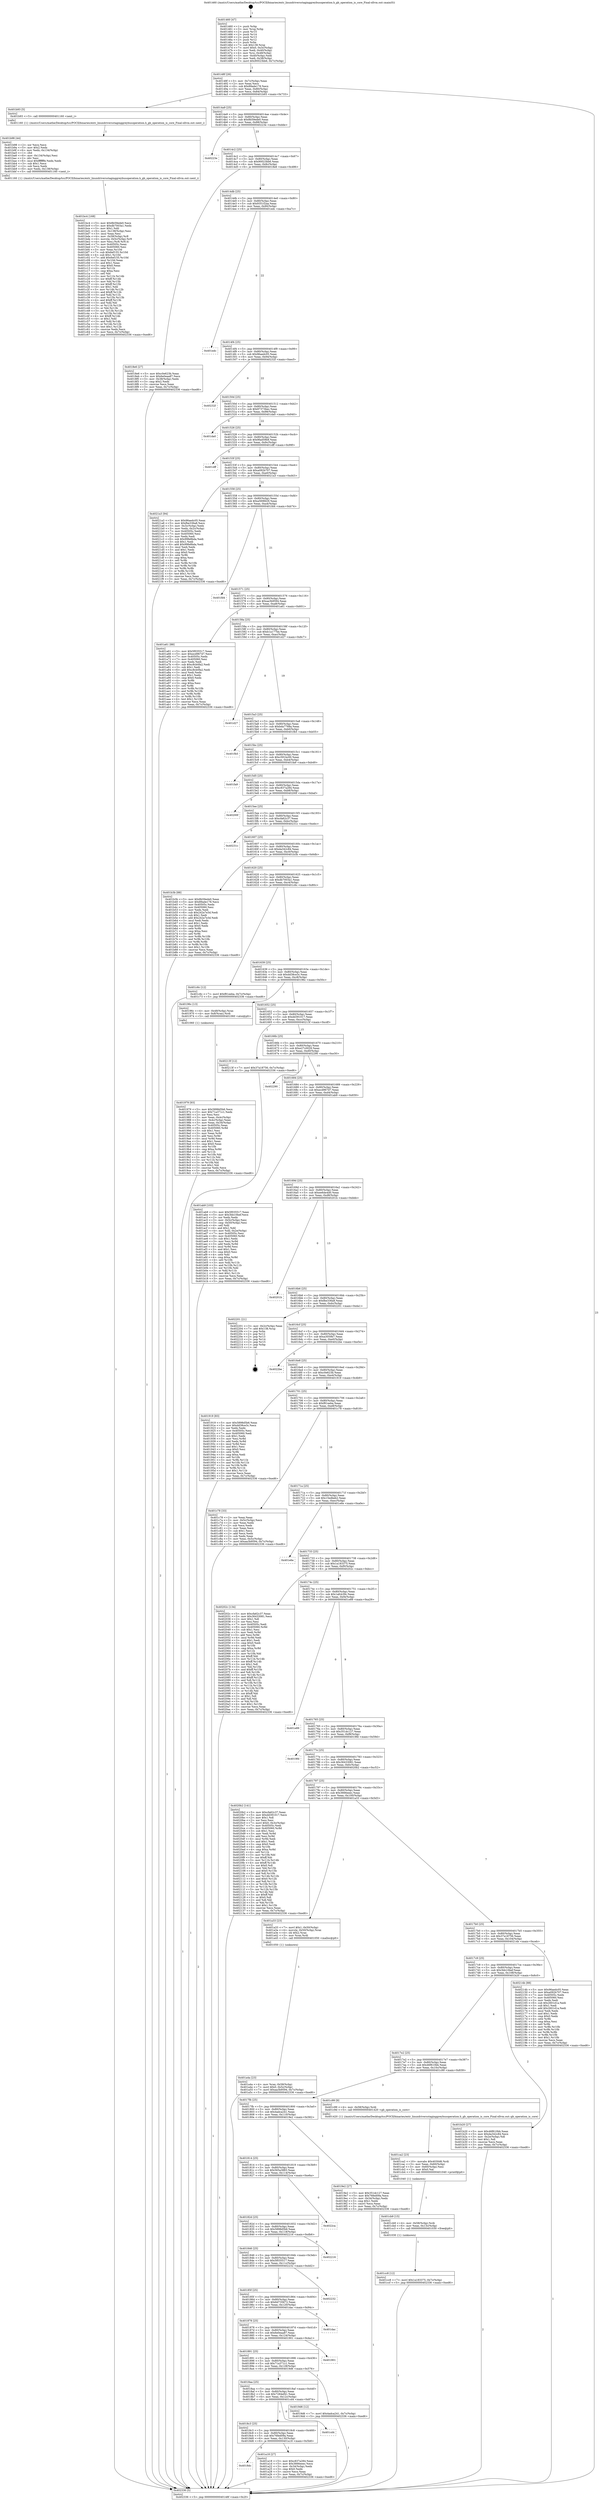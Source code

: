 digraph "0x401460" {
  label = "0x401460 (/mnt/c/Users/mathe/Desktop/tcc/POCII/binaries/extr_linuxdriversstaginggreybusoperation.h_gb_operation_is_core_Final-ollvm.out::main(0))"
  labelloc = "t"
  node[shape=record]

  Entry [label="",width=0.3,height=0.3,shape=circle,fillcolor=black,style=filled]
  "0x40148f" [label="{
     0x40148f [26]\l
     | [instrs]\l
     &nbsp;&nbsp;0x40148f \<+3\>: mov -0x7c(%rbp),%eax\l
     &nbsp;&nbsp;0x401492 \<+2\>: mov %eax,%ecx\l
     &nbsp;&nbsp;0x401494 \<+6\>: sub $0x89ade178,%ecx\l
     &nbsp;&nbsp;0x40149a \<+3\>: mov %eax,-0x80(%rbp)\l
     &nbsp;&nbsp;0x40149d \<+6\>: mov %ecx,-0x84(%rbp)\l
     &nbsp;&nbsp;0x4014a3 \<+6\>: je 0000000000401b93 \<main+0x733\>\l
  }"]
  "0x401b93" [label="{
     0x401b93 [5]\l
     | [instrs]\l
     &nbsp;&nbsp;0x401b93 \<+5\>: call 0000000000401160 \<next_i\>\l
     | [calls]\l
     &nbsp;&nbsp;0x401160 \{1\} (/mnt/c/Users/mathe/Desktop/tcc/POCII/binaries/extr_linuxdriversstaginggreybusoperation.h_gb_operation_is_core_Final-ollvm.out::next_i)\l
  }"]
  "0x4014a9" [label="{
     0x4014a9 [25]\l
     | [instrs]\l
     &nbsp;&nbsp;0x4014a9 \<+5\>: jmp 00000000004014ae \<main+0x4e\>\l
     &nbsp;&nbsp;0x4014ae \<+3\>: mov -0x80(%rbp),%eax\l
     &nbsp;&nbsp;0x4014b1 \<+5\>: sub $0x8b59ede0,%eax\l
     &nbsp;&nbsp;0x4014b6 \<+6\>: mov %eax,-0x88(%rbp)\l
     &nbsp;&nbsp;0x4014bc \<+6\>: je 000000000040223e \<main+0xdde\>\l
  }"]
  Exit [label="",width=0.3,height=0.3,shape=circle,fillcolor=black,style=filled,peripheries=2]
  "0x40223e" [label="{
     0x40223e\l
  }", style=dashed]
  "0x4014c2" [label="{
     0x4014c2 [25]\l
     | [instrs]\l
     &nbsp;&nbsp;0x4014c2 \<+5\>: jmp 00000000004014c7 \<main+0x67\>\l
     &nbsp;&nbsp;0x4014c7 \<+3\>: mov -0x80(%rbp),%eax\l
     &nbsp;&nbsp;0x4014ca \<+5\>: sub $0x90023bb6,%eax\l
     &nbsp;&nbsp;0x4014cf \<+6\>: mov %eax,-0x8c(%rbp)\l
     &nbsp;&nbsp;0x4014d5 \<+6\>: je 00000000004018e6 \<main+0x486\>\l
  }"]
  "0x401cc8" [label="{
     0x401cc8 [12]\l
     | [instrs]\l
     &nbsp;&nbsp;0x401cc8 \<+7\>: movl $0x1a183375,-0x7c(%rbp)\l
     &nbsp;&nbsp;0x401ccf \<+5\>: jmp 0000000000402336 \<main+0xed6\>\l
  }"]
  "0x4018e6" [label="{
     0x4018e6 [27]\l
     | [instrs]\l
     &nbsp;&nbsp;0x4018e6 \<+5\>: mov $0xc0e623b,%eax\l
     &nbsp;&nbsp;0x4018eb \<+5\>: mov $0x6e0eaa87,%ecx\l
     &nbsp;&nbsp;0x4018f0 \<+3\>: mov -0x38(%rbp),%edx\l
     &nbsp;&nbsp;0x4018f3 \<+3\>: cmp $0x2,%edx\l
     &nbsp;&nbsp;0x4018f6 \<+3\>: cmovne %ecx,%eax\l
     &nbsp;&nbsp;0x4018f9 \<+3\>: mov %eax,-0x7c(%rbp)\l
     &nbsp;&nbsp;0x4018fc \<+5\>: jmp 0000000000402336 \<main+0xed6\>\l
  }"]
  "0x4014db" [label="{
     0x4014db [25]\l
     | [instrs]\l
     &nbsp;&nbsp;0x4014db \<+5\>: jmp 00000000004014e0 \<main+0x80\>\l
     &nbsp;&nbsp;0x4014e0 \<+3\>: mov -0x80(%rbp),%eax\l
     &nbsp;&nbsp;0x4014e3 \<+5\>: sub $0x9351f2aa,%eax\l
     &nbsp;&nbsp;0x4014e8 \<+6\>: mov %eax,-0x90(%rbp)\l
     &nbsp;&nbsp;0x4014ee \<+6\>: je 0000000000401edc \<main+0xa7c\>\l
  }"]
  "0x402336" [label="{
     0x402336 [5]\l
     | [instrs]\l
     &nbsp;&nbsp;0x402336 \<+5\>: jmp 000000000040148f \<main+0x2f\>\l
  }"]
  "0x401460" [label="{
     0x401460 [47]\l
     | [instrs]\l
     &nbsp;&nbsp;0x401460 \<+1\>: push %rbp\l
     &nbsp;&nbsp;0x401461 \<+3\>: mov %rsp,%rbp\l
     &nbsp;&nbsp;0x401464 \<+2\>: push %r15\l
     &nbsp;&nbsp;0x401466 \<+2\>: push %r14\l
     &nbsp;&nbsp;0x401468 \<+2\>: push %r13\l
     &nbsp;&nbsp;0x40146a \<+2\>: push %r12\l
     &nbsp;&nbsp;0x40146c \<+1\>: push %rbx\l
     &nbsp;&nbsp;0x40146d \<+7\>: sub $0x138,%rsp\l
     &nbsp;&nbsp;0x401474 \<+7\>: movl $0x0,-0x3c(%rbp)\l
     &nbsp;&nbsp;0x40147b \<+3\>: mov %edi,-0x40(%rbp)\l
     &nbsp;&nbsp;0x40147e \<+4\>: mov %rsi,-0x48(%rbp)\l
     &nbsp;&nbsp;0x401482 \<+3\>: mov -0x40(%rbp),%edi\l
     &nbsp;&nbsp;0x401485 \<+3\>: mov %edi,-0x38(%rbp)\l
     &nbsp;&nbsp;0x401488 \<+7\>: movl $0x90023bb6,-0x7c(%rbp)\l
  }"]
  "0x401cb9" [label="{
     0x401cb9 [15]\l
     | [instrs]\l
     &nbsp;&nbsp;0x401cb9 \<+4\>: mov -0x58(%rbp),%rdi\l
     &nbsp;&nbsp;0x401cbd \<+6\>: mov %eax,-0x13c(%rbp)\l
     &nbsp;&nbsp;0x401cc3 \<+5\>: call 0000000000401030 \<free@plt\>\l
     | [calls]\l
     &nbsp;&nbsp;0x401030 \{1\} (unknown)\l
  }"]
  "0x401edc" [label="{
     0x401edc\l
  }", style=dashed]
  "0x4014f4" [label="{
     0x4014f4 [25]\l
     | [instrs]\l
     &nbsp;&nbsp;0x4014f4 \<+5\>: jmp 00000000004014f9 \<main+0x99\>\l
     &nbsp;&nbsp;0x4014f9 \<+3\>: mov -0x80(%rbp),%eax\l
     &nbsp;&nbsp;0x4014fc \<+5\>: sub $0x96aedc05,%eax\l
     &nbsp;&nbsp;0x401501 \<+6\>: mov %eax,-0x94(%rbp)\l
     &nbsp;&nbsp;0x401507 \<+6\>: je 000000000040232f \<main+0xecf\>\l
  }"]
  "0x401ca2" [label="{
     0x401ca2 [23]\l
     | [instrs]\l
     &nbsp;&nbsp;0x401ca2 \<+10\>: movabs $0x4030d6,%rdi\l
     &nbsp;&nbsp;0x401cac \<+3\>: mov %eax,-0x60(%rbp)\l
     &nbsp;&nbsp;0x401caf \<+3\>: mov -0x60(%rbp),%esi\l
     &nbsp;&nbsp;0x401cb2 \<+2\>: mov $0x0,%al\l
     &nbsp;&nbsp;0x401cb4 \<+5\>: call 0000000000401040 \<printf@plt\>\l
     | [calls]\l
     &nbsp;&nbsp;0x401040 \{1\} (unknown)\l
  }"]
  "0x40232f" [label="{
     0x40232f\l
  }", style=dashed]
  "0x40150d" [label="{
     0x40150d [25]\l
     | [instrs]\l
     &nbsp;&nbsp;0x40150d \<+5\>: jmp 0000000000401512 \<main+0xb2\>\l
     &nbsp;&nbsp;0x401512 \<+3\>: mov -0x80(%rbp),%eax\l
     &nbsp;&nbsp;0x401515 \<+5\>: sub $0x97373bec,%eax\l
     &nbsp;&nbsp;0x40151a \<+6\>: mov %eax,-0x98(%rbp)\l
     &nbsp;&nbsp;0x401520 \<+6\>: je 0000000000401da0 \<main+0x940\>\l
  }"]
  "0x401bc4" [label="{
     0x401bc4 [168]\l
     | [instrs]\l
     &nbsp;&nbsp;0x401bc4 \<+5\>: mov $0x8b59ede0,%ecx\l
     &nbsp;&nbsp;0x401bc9 \<+5\>: mov $0xdb7003a1,%edx\l
     &nbsp;&nbsp;0x401bce \<+3\>: mov $0x1,%dil\l
     &nbsp;&nbsp;0x401bd1 \<+6\>: mov -0x138(%rbp),%esi\l
     &nbsp;&nbsp;0x401bd7 \<+3\>: imul %eax,%esi\l
     &nbsp;&nbsp;0x401bda \<+4\>: mov -0x58(%rbp),%r8\l
     &nbsp;&nbsp;0x401bde \<+4\>: movslq -0x5c(%rbp),%r9\l
     &nbsp;&nbsp;0x401be2 \<+4\>: mov %esi,(%r8,%r9,4)\l
     &nbsp;&nbsp;0x401be6 \<+7\>: mov 0x40505c,%eax\l
     &nbsp;&nbsp;0x401bed \<+7\>: mov 0x405060,%esi\l
     &nbsp;&nbsp;0x401bf4 \<+3\>: mov %eax,%r10d\l
     &nbsp;&nbsp;0x401bf7 \<+7\>: sub $0x6ef155,%r10d\l
     &nbsp;&nbsp;0x401bfe \<+4\>: sub $0x1,%r10d\l
     &nbsp;&nbsp;0x401c02 \<+7\>: add $0x6ef155,%r10d\l
     &nbsp;&nbsp;0x401c09 \<+4\>: imul %r10d,%eax\l
     &nbsp;&nbsp;0x401c0d \<+3\>: and $0x1,%eax\l
     &nbsp;&nbsp;0x401c10 \<+3\>: cmp $0x0,%eax\l
     &nbsp;&nbsp;0x401c13 \<+4\>: sete %r11b\l
     &nbsp;&nbsp;0x401c17 \<+3\>: cmp $0xa,%esi\l
     &nbsp;&nbsp;0x401c1a \<+3\>: setl %bl\l
     &nbsp;&nbsp;0x401c1d \<+3\>: mov %r11b,%r14b\l
     &nbsp;&nbsp;0x401c20 \<+4\>: xor $0xff,%r14b\l
     &nbsp;&nbsp;0x401c24 \<+3\>: mov %bl,%r15b\l
     &nbsp;&nbsp;0x401c27 \<+4\>: xor $0xff,%r15b\l
     &nbsp;&nbsp;0x401c2b \<+4\>: xor $0x1,%dil\l
     &nbsp;&nbsp;0x401c2f \<+3\>: mov %r14b,%r12b\l
     &nbsp;&nbsp;0x401c32 \<+4\>: and $0xff,%r12b\l
     &nbsp;&nbsp;0x401c36 \<+3\>: and %dil,%r11b\l
     &nbsp;&nbsp;0x401c39 \<+3\>: mov %r15b,%r13b\l
     &nbsp;&nbsp;0x401c3c \<+4\>: and $0xff,%r13b\l
     &nbsp;&nbsp;0x401c40 \<+3\>: and %dil,%bl\l
     &nbsp;&nbsp;0x401c43 \<+3\>: or %r11b,%r12b\l
     &nbsp;&nbsp;0x401c46 \<+3\>: or %bl,%r13b\l
     &nbsp;&nbsp;0x401c49 \<+3\>: xor %r13b,%r12b\l
     &nbsp;&nbsp;0x401c4c \<+3\>: or %r15b,%r14b\l
     &nbsp;&nbsp;0x401c4f \<+4\>: xor $0xff,%r14b\l
     &nbsp;&nbsp;0x401c53 \<+4\>: or $0x1,%dil\l
     &nbsp;&nbsp;0x401c57 \<+3\>: and %dil,%r14b\l
     &nbsp;&nbsp;0x401c5a \<+3\>: or %r14b,%r12b\l
     &nbsp;&nbsp;0x401c5d \<+4\>: test $0x1,%r12b\l
     &nbsp;&nbsp;0x401c61 \<+3\>: cmovne %edx,%ecx\l
     &nbsp;&nbsp;0x401c64 \<+3\>: mov %ecx,-0x7c(%rbp)\l
     &nbsp;&nbsp;0x401c67 \<+5\>: jmp 0000000000402336 \<main+0xed6\>\l
  }"]
  "0x401da0" [label="{
     0x401da0\l
  }", style=dashed]
  "0x401526" [label="{
     0x401526 [25]\l
     | [instrs]\l
     &nbsp;&nbsp;0x401526 \<+5\>: jmp 000000000040152b \<main+0xcb\>\l
     &nbsp;&nbsp;0x40152b \<+3\>: mov -0x80(%rbp),%eax\l
     &nbsp;&nbsp;0x40152e \<+5\>: sub $0x9fad59b8,%eax\l
     &nbsp;&nbsp;0x401533 \<+6\>: mov %eax,-0x9c(%rbp)\l
     &nbsp;&nbsp;0x401539 \<+6\>: je 0000000000401dff \<main+0x99f\>\l
  }"]
  "0x401b98" [label="{
     0x401b98 [44]\l
     | [instrs]\l
     &nbsp;&nbsp;0x401b98 \<+2\>: xor %ecx,%ecx\l
     &nbsp;&nbsp;0x401b9a \<+5\>: mov $0x2,%edx\l
     &nbsp;&nbsp;0x401b9f \<+6\>: mov %edx,-0x134(%rbp)\l
     &nbsp;&nbsp;0x401ba5 \<+1\>: cltd\l
     &nbsp;&nbsp;0x401ba6 \<+6\>: mov -0x134(%rbp),%esi\l
     &nbsp;&nbsp;0x401bac \<+2\>: idiv %esi\l
     &nbsp;&nbsp;0x401bae \<+6\>: imul $0xfffffffe,%edx,%edx\l
     &nbsp;&nbsp;0x401bb4 \<+3\>: sub $0x1,%ecx\l
     &nbsp;&nbsp;0x401bb7 \<+2\>: sub %ecx,%edx\l
     &nbsp;&nbsp;0x401bb9 \<+6\>: mov %edx,-0x138(%rbp)\l
     &nbsp;&nbsp;0x401bbf \<+5\>: call 0000000000401160 \<next_i\>\l
     | [calls]\l
     &nbsp;&nbsp;0x401160 \{1\} (/mnt/c/Users/mathe/Desktop/tcc/POCII/binaries/extr_linuxdriversstaginggreybusoperation.h_gb_operation_is_core_Final-ollvm.out::next_i)\l
  }"]
  "0x401dff" [label="{
     0x401dff\l
  }", style=dashed]
  "0x40153f" [label="{
     0x40153f [25]\l
     | [instrs]\l
     &nbsp;&nbsp;0x40153f \<+5\>: jmp 0000000000401544 \<main+0xe4\>\l
     &nbsp;&nbsp;0x401544 \<+3\>: mov -0x80(%rbp),%eax\l
     &nbsp;&nbsp;0x401547 \<+5\>: sub $0xa092b707,%eax\l
     &nbsp;&nbsp;0x40154c \<+6\>: mov %eax,-0xa0(%rbp)\l
     &nbsp;&nbsp;0x401552 \<+6\>: je 00000000004021a3 \<main+0xd43\>\l
  }"]
  "0x401a4a" [label="{
     0x401a4a [23]\l
     | [instrs]\l
     &nbsp;&nbsp;0x401a4a \<+4\>: mov %rax,-0x58(%rbp)\l
     &nbsp;&nbsp;0x401a4e \<+7\>: movl $0x0,-0x5c(%rbp)\l
     &nbsp;&nbsp;0x401a55 \<+7\>: movl $0xaa3b9594,-0x7c(%rbp)\l
     &nbsp;&nbsp;0x401a5c \<+5\>: jmp 0000000000402336 \<main+0xed6\>\l
  }"]
  "0x4021a3" [label="{
     0x4021a3 [94]\l
     | [instrs]\l
     &nbsp;&nbsp;0x4021a3 \<+5\>: mov $0x96aedc05,%eax\l
     &nbsp;&nbsp;0x4021a8 \<+5\>: mov $0xfbe336a8,%ecx\l
     &nbsp;&nbsp;0x4021ad \<+3\>: mov -0x3c(%rbp),%edx\l
     &nbsp;&nbsp;0x4021b0 \<+3\>: mov %edx,-0x2c(%rbp)\l
     &nbsp;&nbsp;0x4021b3 \<+7\>: mov 0x40505c,%edx\l
     &nbsp;&nbsp;0x4021ba \<+7\>: mov 0x405060,%esi\l
     &nbsp;&nbsp;0x4021c1 \<+2\>: mov %edx,%edi\l
     &nbsp;&nbsp;0x4021c3 \<+6\>: sub $0x99fe8bda,%edi\l
     &nbsp;&nbsp;0x4021c9 \<+3\>: sub $0x1,%edi\l
     &nbsp;&nbsp;0x4021cc \<+6\>: add $0x99fe8bda,%edi\l
     &nbsp;&nbsp;0x4021d2 \<+3\>: imul %edi,%edx\l
     &nbsp;&nbsp;0x4021d5 \<+3\>: and $0x1,%edx\l
     &nbsp;&nbsp;0x4021d8 \<+3\>: cmp $0x0,%edx\l
     &nbsp;&nbsp;0x4021db \<+4\>: sete %r8b\l
     &nbsp;&nbsp;0x4021df \<+3\>: cmp $0xa,%esi\l
     &nbsp;&nbsp;0x4021e2 \<+4\>: setl %r9b\l
     &nbsp;&nbsp;0x4021e6 \<+3\>: mov %r8b,%r10b\l
     &nbsp;&nbsp;0x4021e9 \<+3\>: and %r9b,%r10b\l
     &nbsp;&nbsp;0x4021ec \<+3\>: xor %r9b,%r8b\l
     &nbsp;&nbsp;0x4021ef \<+3\>: or %r8b,%r10b\l
     &nbsp;&nbsp;0x4021f2 \<+4\>: test $0x1,%r10b\l
     &nbsp;&nbsp;0x4021f6 \<+3\>: cmovne %ecx,%eax\l
     &nbsp;&nbsp;0x4021f9 \<+3\>: mov %eax,-0x7c(%rbp)\l
     &nbsp;&nbsp;0x4021fc \<+5\>: jmp 0000000000402336 \<main+0xed6\>\l
  }"]
  "0x401558" [label="{
     0x401558 [25]\l
     | [instrs]\l
     &nbsp;&nbsp;0x401558 \<+5\>: jmp 000000000040155d \<main+0xfd\>\l
     &nbsp;&nbsp;0x40155d \<+3\>: mov -0x80(%rbp),%eax\l
     &nbsp;&nbsp;0x401560 \<+5\>: sub $0xa569fd29,%eax\l
     &nbsp;&nbsp;0x401565 \<+6\>: mov %eax,-0xa4(%rbp)\l
     &nbsp;&nbsp;0x40156b \<+6\>: je 0000000000401fd4 \<main+0xb74\>\l
  }"]
  "0x4018dc" [label="{
     0x4018dc\l
  }", style=dashed]
  "0x401fd4" [label="{
     0x401fd4\l
  }", style=dashed]
  "0x401571" [label="{
     0x401571 [25]\l
     | [instrs]\l
     &nbsp;&nbsp;0x401571 \<+5\>: jmp 0000000000401576 \<main+0x116\>\l
     &nbsp;&nbsp;0x401576 \<+3\>: mov -0x80(%rbp),%eax\l
     &nbsp;&nbsp;0x401579 \<+5\>: sub $0xaa3b9594,%eax\l
     &nbsp;&nbsp;0x40157e \<+6\>: mov %eax,-0xa8(%rbp)\l
     &nbsp;&nbsp;0x401584 \<+6\>: je 0000000000401a61 \<main+0x601\>\l
  }"]
  "0x401a18" [label="{
     0x401a18 [27]\l
     | [instrs]\l
     &nbsp;&nbsp;0x401a18 \<+5\>: mov $0xc837a284,%eax\l
     &nbsp;&nbsp;0x401a1d \<+5\>: mov $0x3666eeec,%ecx\l
     &nbsp;&nbsp;0x401a22 \<+3\>: mov -0x34(%rbp),%edx\l
     &nbsp;&nbsp;0x401a25 \<+3\>: cmp $0x0,%edx\l
     &nbsp;&nbsp;0x401a28 \<+3\>: cmove %ecx,%eax\l
     &nbsp;&nbsp;0x401a2b \<+3\>: mov %eax,-0x7c(%rbp)\l
     &nbsp;&nbsp;0x401a2e \<+5\>: jmp 0000000000402336 \<main+0xed6\>\l
  }"]
  "0x401a61" [label="{
     0x401a61 [88]\l
     | [instrs]\l
     &nbsp;&nbsp;0x401a61 \<+5\>: mov $0x5f035517,%eax\l
     &nbsp;&nbsp;0x401a66 \<+5\>: mov $0xecd967d7,%ecx\l
     &nbsp;&nbsp;0x401a6b \<+7\>: mov 0x40505c,%edx\l
     &nbsp;&nbsp;0x401a72 \<+7\>: mov 0x405060,%esi\l
     &nbsp;&nbsp;0x401a79 \<+2\>: mov %edx,%edi\l
     &nbsp;&nbsp;0x401a7b \<+6\>: sub $0xc8cb0fa2,%edi\l
     &nbsp;&nbsp;0x401a81 \<+3\>: sub $0x1,%edi\l
     &nbsp;&nbsp;0x401a84 \<+6\>: add $0xc8cb0fa2,%edi\l
     &nbsp;&nbsp;0x401a8a \<+3\>: imul %edi,%edx\l
     &nbsp;&nbsp;0x401a8d \<+3\>: and $0x1,%edx\l
     &nbsp;&nbsp;0x401a90 \<+3\>: cmp $0x0,%edx\l
     &nbsp;&nbsp;0x401a93 \<+4\>: sete %r8b\l
     &nbsp;&nbsp;0x401a97 \<+3\>: cmp $0xa,%esi\l
     &nbsp;&nbsp;0x401a9a \<+4\>: setl %r9b\l
     &nbsp;&nbsp;0x401a9e \<+3\>: mov %r8b,%r10b\l
     &nbsp;&nbsp;0x401aa1 \<+3\>: and %r9b,%r10b\l
     &nbsp;&nbsp;0x401aa4 \<+3\>: xor %r9b,%r8b\l
     &nbsp;&nbsp;0x401aa7 \<+3\>: or %r8b,%r10b\l
     &nbsp;&nbsp;0x401aaa \<+4\>: test $0x1,%r10b\l
     &nbsp;&nbsp;0x401aae \<+3\>: cmovne %ecx,%eax\l
     &nbsp;&nbsp;0x401ab1 \<+3\>: mov %eax,-0x7c(%rbp)\l
     &nbsp;&nbsp;0x401ab4 \<+5\>: jmp 0000000000402336 \<main+0xed6\>\l
  }"]
  "0x40158a" [label="{
     0x40158a [25]\l
     | [instrs]\l
     &nbsp;&nbsp;0x40158a \<+5\>: jmp 000000000040158f \<main+0x12f\>\l
     &nbsp;&nbsp;0x40158f \<+3\>: mov -0x80(%rbp),%eax\l
     &nbsp;&nbsp;0x401592 \<+5\>: sub $0xb1a177be,%eax\l
     &nbsp;&nbsp;0x401597 \<+6\>: mov %eax,-0xac(%rbp)\l
     &nbsp;&nbsp;0x40159d \<+6\>: je 0000000000401d27 \<main+0x8c7\>\l
  }"]
  "0x4018c3" [label="{
     0x4018c3 [25]\l
     | [instrs]\l
     &nbsp;&nbsp;0x4018c3 \<+5\>: jmp 00000000004018c8 \<main+0x468\>\l
     &nbsp;&nbsp;0x4018c8 \<+3\>: mov -0x80(%rbp),%eax\l
     &nbsp;&nbsp;0x4018cb \<+5\>: sub $0x76fed09a,%eax\l
     &nbsp;&nbsp;0x4018d0 \<+6\>: mov %eax,-0x130(%rbp)\l
     &nbsp;&nbsp;0x4018d6 \<+6\>: je 0000000000401a18 \<main+0x5b8\>\l
  }"]
  "0x401d27" [label="{
     0x401d27\l
  }", style=dashed]
  "0x4015a3" [label="{
     0x4015a3 [25]\l
     | [instrs]\l
     &nbsp;&nbsp;0x4015a3 \<+5\>: jmp 00000000004015a8 \<main+0x148\>\l
     &nbsp;&nbsp;0x4015a8 \<+3\>: mov -0x80(%rbp),%eax\l
     &nbsp;&nbsp;0x4015ab \<+5\>: sub $0xbda7768a,%eax\l
     &nbsp;&nbsp;0x4015b0 \<+6\>: mov %eax,-0xb0(%rbp)\l
     &nbsp;&nbsp;0x4015b6 \<+6\>: je 0000000000401fb5 \<main+0xb55\>\l
  }"]
  "0x401cd4" [label="{
     0x401cd4\l
  }", style=dashed]
  "0x401fb5" [label="{
     0x401fb5\l
  }", style=dashed]
  "0x4015bc" [label="{
     0x4015bc [25]\l
     | [instrs]\l
     &nbsp;&nbsp;0x4015bc \<+5\>: jmp 00000000004015c1 \<main+0x161\>\l
     &nbsp;&nbsp;0x4015c1 \<+3\>: mov -0x80(%rbp),%eax\l
     &nbsp;&nbsp;0x4015c4 \<+5\>: sub $0xc591bc00,%eax\l
     &nbsp;&nbsp;0x4015c9 \<+6\>: mov %eax,-0xb4(%rbp)\l
     &nbsp;&nbsp;0x4015cf \<+6\>: je 0000000000401fa9 \<main+0xb49\>\l
  }"]
  "0x4018aa" [label="{
     0x4018aa [25]\l
     | [instrs]\l
     &nbsp;&nbsp;0x4018aa \<+5\>: jmp 00000000004018af \<main+0x44f\>\l
     &nbsp;&nbsp;0x4018af \<+3\>: mov -0x80(%rbp),%eax\l
     &nbsp;&nbsp;0x4018b2 \<+5\>: sub $0x7284ef41,%eax\l
     &nbsp;&nbsp;0x4018b7 \<+6\>: mov %eax,-0x12c(%rbp)\l
     &nbsp;&nbsp;0x4018bd \<+6\>: je 0000000000401cd4 \<main+0x874\>\l
  }"]
  "0x401fa9" [label="{
     0x401fa9\l
  }", style=dashed]
  "0x4015d5" [label="{
     0x4015d5 [25]\l
     | [instrs]\l
     &nbsp;&nbsp;0x4015d5 \<+5\>: jmp 00000000004015da \<main+0x17a\>\l
     &nbsp;&nbsp;0x4015da \<+3\>: mov -0x80(%rbp),%eax\l
     &nbsp;&nbsp;0x4015dd \<+5\>: sub $0xc837a284,%eax\l
     &nbsp;&nbsp;0x4015e2 \<+6\>: mov %eax,-0xb8(%rbp)\l
     &nbsp;&nbsp;0x4015e8 \<+6\>: je 000000000040200f \<main+0xbaf\>\l
  }"]
  "0x4019d6" [label="{
     0x4019d6 [12]\l
     | [instrs]\l
     &nbsp;&nbsp;0x4019d6 \<+7\>: movl $0x4adca241,-0x7c(%rbp)\l
     &nbsp;&nbsp;0x4019dd \<+5\>: jmp 0000000000402336 \<main+0xed6\>\l
  }"]
  "0x40200f" [label="{
     0x40200f\l
  }", style=dashed]
  "0x4015ee" [label="{
     0x4015ee [25]\l
     | [instrs]\l
     &nbsp;&nbsp;0x4015ee \<+5\>: jmp 00000000004015f3 \<main+0x193\>\l
     &nbsp;&nbsp;0x4015f3 \<+3\>: mov -0x80(%rbp),%eax\l
     &nbsp;&nbsp;0x4015f6 \<+5\>: sub $0xcfa62c37,%eax\l
     &nbsp;&nbsp;0x4015fb \<+6\>: mov %eax,-0xbc(%rbp)\l
     &nbsp;&nbsp;0x401601 \<+6\>: je 000000000040231c \<main+0xebc\>\l
  }"]
  "0x401891" [label="{
     0x401891 [25]\l
     | [instrs]\l
     &nbsp;&nbsp;0x401891 \<+5\>: jmp 0000000000401896 \<main+0x436\>\l
     &nbsp;&nbsp;0x401896 \<+3\>: mov -0x80(%rbp),%eax\l
     &nbsp;&nbsp;0x401899 \<+5\>: sub $0x71a371c1,%eax\l
     &nbsp;&nbsp;0x40189e \<+6\>: mov %eax,-0x128(%rbp)\l
     &nbsp;&nbsp;0x4018a4 \<+6\>: je 00000000004019d6 \<main+0x576\>\l
  }"]
  "0x40231c" [label="{
     0x40231c\l
  }", style=dashed]
  "0x401607" [label="{
     0x401607 [25]\l
     | [instrs]\l
     &nbsp;&nbsp;0x401607 \<+5\>: jmp 000000000040160c \<main+0x1ac\>\l
     &nbsp;&nbsp;0x40160c \<+3\>: mov -0x80(%rbp),%eax\l
     &nbsp;&nbsp;0x40160f \<+5\>: sub $0xda342c84,%eax\l
     &nbsp;&nbsp;0x401614 \<+6\>: mov %eax,-0xc0(%rbp)\l
     &nbsp;&nbsp;0x40161a \<+6\>: je 0000000000401b3b \<main+0x6db\>\l
  }"]
  "0x401901" [label="{
     0x401901\l
  }", style=dashed]
  "0x401b3b" [label="{
     0x401b3b [88]\l
     | [instrs]\l
     &nbsp;&nbsp;0x401b3b \<+5\>: mov $0x8b59ede0,%eax\l
     &nbsp;&nbsp;0x401b40 \<+5\>: mov $0x89ade178,%ecx\l
     &nbsp;&nbsp;0x401b45 \<+7\>: mov 0x40505c,%edx\l
     &nbsp;&nbsp;0x401b4c \<+7\>: mov 0x405060,%esi\l
     &nbsp;&nbsp;0x401b53 \<+2\>: mov %edx,%edi\l
     &nbsp;&nbsp;0x401b55 \<+6\>: sub $0x242a7e3d,%edi\l
     &nbsp;&nbsp;0x401b5b \<+3\>: sub $0x1,%edi\l
     &nbsp;&nbsp;0x401b5e \<+6\>: add $0x242a7e3d,%edi\l
     &nbsp;&nbsp;0x401b64 \<+3\>: imul %edi,%edx\l
     &nbsp;&nbsp;0x401b67 \<+3\>: and $0x1,%edx\l
     &nbsp;&nbsp;0x401b6a \<+3\>: cmp $0x0,%edx\l
     &nbsp;&nbsp;0x401b6d \<+4\>: sete %r8b\l
     &nbsp;&nbsp;0x401b71 \<+3\>: cmp $0xa,%esi\l
     &nbsp;&nbsp;0x401b74 \<+4\>: setl %r9b\l
     &nbsp;&nbsp;0x401b78 \<+3\>: mov %r8b,%r10b\l
     &nbsp;&nbsp;0x401b7b \<+3\>: and %r9b,%r10b\l
     &nbsp;&nbsp;0x401b7e \<+3\>: xor %r9b,%r8b\l
     &nbsp;&nbsp;0x401b81 \<+3\>: or %r8b,%r10b\l
     &nbsp;&nbsp;0x401b84 \<+4\>: test $0x1,%r10b\l
     &nbsp;&nbsp;0x401b88 \<+3\>: cmovne %ecx,%eax\l
     &nbsp;&nbsp;0x401b8b \<+3\>: mov %eax,-0x7c(%rbp)\l
     &nbsp;&nbsp;0x401b8e \<+5\>: jmp 0000000000402336 \<main+0xed6\>\l
  }"]
  "0x401620" [label="{
     0x401620 [25]\l
     | [instrs]\l
     &nbsp;&nbsp;0x401620 \<+5\>: jmp 0000000000401625 \<main+0x1c5\>\l
     &nbsp;&nbsp;0x401625 \<+3\>: mov -0x80(%rbp),%eax\l
     &nbsp;&nbsp;0x401628 \<+5\>: sub $0xdb7003a1,%eax\l
     &nbsp;&nbsp;0x40162d \<+6\>: mov %eax,-0xc4(%rbp)\l
     &nbsp;&nbsp;0x401633 \<+6\>: je 0000000000401c6c \<main+0x80c\>\l
  }"]
  "0x401878" [label="{
     0x401878 [25]\l
     | [instrs]\l
     &nbsp;&nbsp;0x401878 \<+5\>: jmp 000000000040187d \<main+0x41d\>\l
     &nbsp;&nbsp;0x40187d \<+3\>: mov -0x80(%rbp),%eax\l
     &nbsp;&nbsp;0x401880 \<+5\>: sub $0x6e0eaa87,%eax\l
     &nbsp;&nbsp;0x401885 \<+6\>: mov %eax,-0x124(%rbp)\l
     &nbsp;&nbsp;0x40188b \<+6\>: je 0000000000401901 \<main+0x4a1\>\l
  }"]
  "0x401c6c" [label="{
     0x401c6c [12]\l
     | [instrs]\l
     &nbsp;&nbsp;0x401c6c \<+7\>: movl $0xf81eeba,-0x7c(%rbp)\l
     &nbsp;&nbsp;0x401c73 \<+5\>: jmp 0000000000402336 \<main+0xed6\>\l
  }"]
  "0x401639" [label="{
     0x401639 [25]\l
     | [instrs]\l
     &nbsp;&nbsp;0x401639 \<+5\>: jmp 000000000040163e \<main+0x1de\>\l
     &nbsp;&nbsp;0x40163e \<+3\>: mov -0x80(%rbp),%eax\l
     &nbsp;&nbsp;0x401641 \<+5\>: sub $0xdd38ce3c,%eax\l
     &nbsp;&nbsp;0x401646 \<+6\>: mov %eax,-0xc8(%rbp)\l
     &nbsp;&nbsp;0x40164c \<+6\>: je 000000000040196c \<main+0x50c\>\l
  }"]
  "0x401dac" [label="{
     0x401dac\l
  }", style=dashed]
  "0x40196c" [label="{
     0x40196c [13]\l
     | [instrs]\l
     &nbsp;&nbsp;0x40196c \<+4\>: mov -0x48(%rbp),%rax\l
     &nbsp;&nbsp;0x401970 \<+4\>: mov 0x8(%rax),%rdi\l
     &nbsp;&nbsp;0x401974 \<+5\>: call 0000000000401060 \<atoi@plt\>\l
     | [calls]\l
     &nbsp;&nbsp;0x401060 \{1\} (unknown)\l
  }"]
  "0x401652" [label="{
     0x401652 [25]\l
     | [instrs]\l
     &nbsp;&nbsp;0x401652 \<+5\>: jmp 0000000000401657 \<main+0x1f7\>\l
     &nbsp;&nbsp;0x401657 \<+3\>: mov -0x80(%rbp),%eax\l
     &nbsp;&nbsp;0x40165a \<+5\>: sub $0xdd391017,%eax\l
     &nbsp;&nbsp;0x40165f \<+6\>: mov %eax,-0xcc(%rbp)\l
     &nbsp;&nbsp;0x401665 \<+6\>: je 000000000040213f \<main+0xcdf\>\l
  }"]
  "0x40185f" [label="{
     0x40185f [25]\l
     | [instrs]\l
     &nbsp;&nbsp;0x40185f \<+5\>: jmp 0000000000401864 \<main+0x404\>\l
     &nbsp;&nbsp;0x401864 \<+3\>: mov -0x80(%rbp),%eax\l
     &nbsp;&nbsp;0x401867 \<+5\>: sub $0x6d735672,%eax\l
     &nbsp;&nbsp;0x40186c \<+6\>: mov %eax,-0x120(%rbp)\l
     &nbsp;&nbsp;0x401872 \<+6\>: je 0000000000401dac \<main+0x94c\>\l
  }"]
  "0x40213f" [label="{
     0x40213f [12]\l
     | [instrs]\l
     &nbsp;&nbsp;0x40213f \<+7\>: movl $0x37a18756,-0x7c(%rbp)\l
     &nbsp;&nbsp;0x402146 \<+5\>: jmp 0000000000402336 \<main+0xed6\>\l
  }"]
  "0x40166b" [label="{
     0x40166b [25]\l
     | [instrs]\l
     &nbsp;&nbsp;0x40166b \<+5\>: jmp 0000000000401670 \<main+0x210\>\l
     &nbsp;&nbsp;0x401670 \<+3\>: mov -0x80(%rbp),%eax\l
     &nbsp;&nbsp;0x401673 \<+5\>: sub $0xe27c0029,%eax\l
     &nbsp;&nbsp;0x401678 \<+6\>: mov %eax,-0xd0(%rbp)\l
     &nbsp;&nbsp;0x40167e \<+6\>: je 0000000000402290 \<main+0xe30\>\l
  }"]
  "0x402232" [label="{
     0x402232\l
  }", style=dashed]
  "0x402290" [label="{
     0x402290\l
  }", style=dashed]
  "0x401684" [label="{
     0x401684 [25]\l
     | [instrs]\l
     &nbsp;&nbsp;0x401684 \<+5\>: jmp 0000000000401689 \<main+0x229\>\l
     &nbsp;&nbsp;0x401689 \<+3\>: mov -0x80(%rbp),%eax\l
     &nbsp;&nbsp;0x40168c \<+5\>: sub $0xecd967d7,%eax\l
     &nbsp;&nbsp;0x401691 \<+6\>: mov %eax,-0xd4(%rbp)\l
     &nbsp;&nbsp;0x401697 \<+6\>: je 0000000000401ab9 \<main+0x659\>\l
  }"]
  "0x401846" [label="{
     0x401846 [25]\l
     | [instrs]\l
     &nbsp;&nbsp;0x401846 \<+5\>: jmp 000000000040184b \<main+0x3eb\>\l
     &nbsp;&nbsp;0x40184b \<+3\>: mov -0x80(%rbp),%eax\l
     &nbsp;&nbsp;0x40184e \<+5\>: sub $0x5f035517,%eax\l
     &nbsp;&nbsp;0x401853 \<+6\>: mov %eax,-0x11c(%rbp)\l
     &nbsp;&nbsp;0x401859 \<+6\>: je 0000000000402232 \<main+0xdd2\>\l
  }"]
  "0x401ab9" [label="{
     0x401ab9 [103]\l
     | [instrs]\l
     &nbsp;&nbsp;0x401ab9 \<+5\>: mov $0x5f035517,%eax\l
     &nbsp;&nbsp;0x401abe \<+5\>: mov $0x3bb10bef,%ecx\l
     &nbsp;&nbsp;0x401ac3 \<+2\>: xor %edx,%edx\l
     &nbsp;&nbsp;0x401ac5 \<+3\>: mov -0x5c(%rbp),%esi\l
     &nbsp;&nbsp;0x401ac8 \<+3\>: cmp -0x50(%rbp),%esi\l
     &nbsp;&nbsp;0x401acb \<+4\>: setl %dil\l
     &nbsp;&nbsp;0x401acf \<+4\>: and $0x1,%dil\l
     &nbsp;&nbsp;0x401ad3 \<+4\>: mov %dil,-0x2e(%rbp)\l
     &nbsp;&nbsp;0x401ad7 \<+7\>: mov 0x40505c,%esi\l
     &nbsp;&nbsp;0x401ade \<+8\>: mov 0x405060,%r8d\l
     &nbsp;&nbsp;0x401ae6 \<+3\>: sub $0x1,%edx\l
     &nbsp;&nbsp;0x401ae9 \<+3\>: mov %esi,%r9d\l
     &nbsp;&nbsp;0x401aec \<+3\>: add %edx,%r9d\l
     &nbsp;&nbsp;0x401aef \<+4\>: imul %r9d,%esi\l
     &nbsp;&nbsp;0x401af3 \<+3\>: and $0x1,%esi\l
     &nbsp;&nbsp;0x401af6 \<+3\>: cmp $0x0,%esi\l
     &nbsp;&nbsp;0x401af9 \<+4\>: sete %dil\l
     &nbsp;&nbsp;0x401afd \<+4\>: cmp $0xa,%r8d\l
     &nbsp;&nbsp;0x401b01 \<+4\>: setl %r10b\l
     &nbsp;&nbsp;0x401b05 \<+3\>: mov %dil,%r11b\l
     &nbsp;&nbsp;0x401b08 \<+3\>: and %r10b,%r11b\l
     &nbsp;&nbsp;0x401b0b \<+3\>: xor %r10b,%dil\l
     &nbsp;&nbsp;0x401b0e \<+3\>: or %dil,%r11b\l
     &nbsp;&nbsp;0x401b11 \<+4\>: test $0x1,%r11b\l
     &nbsp;&nbsp;0x401b15 \<+3\>: cmovne %ecx,%eax\l
     &nbsp;&nbsp;0x401b18 \<+3\>: mov %eax,-0x7c(%rbp)\l
     &nbsp;&nbsp;0x401b1b \<+5\>: jmp 0000000000402336 \<main+0xed6\>\l
  }"]
  "0x40169d" [label="{
     0x40169d [25]\l
     | [instrs]\l
     &nbsp;&nbsp;0x40169d \<+5\>: jmp 00000000004016a2 \<main+0x242\>\l
     &nbsp;&nbsp;0x4016a2 \<+3\>: mov -0x80(%rbp),%eax\l
     &nbsp;&nbsp;0x4016a5 \<+5\>: sub $0xee6de4d0,%eax\l
     &nbsp;&nbsp;0x4016aa \<+6\>: mov %eax,-0xd8(%rbp)\l
     &nbsp;&nbsp;0x4016b0 \<+6\>: je 000000000040201b \<main+0xbbb\>\l
  }"]
  "0x402216" [label="{
     0x402216\l
  }", style=dashed]
  "0x40201b" [label="{
     0x40201b\l
  }", style=dashed]
  "0x4016b6" [label="{
     0x4016b6 [25]\l
     | [instrs]\l
     &nbsp;&nbsp;0x4016b6 \<+5\>: jmp 00000000004016bb \<main+0x25b\>\l
     &nbsp;&nbsp;0x4016bb \<+3\>: mov -0x80(%rbp),%eax\l
     &nbsp;&nbsp;0x4016be \<+5\>: sub $0xfbe336a8,%eax\l
     &nbsp;&nbsp;0x4016c3 \<+6\>: mov %eax,-0xdc(%rbp)\l
     &nbsp;&nbsp;0x4016c9 \<+6\>: je 0000000000402201 \<main+0xda1\>\l
  }"]
  "0x40182d" [label="{
     0x40182d [25]\l
     | [instrs]\l
     &nbsp;&nbsp;0x40182d \<+5\>: jmp 0000000000401832 \<main+0x3d2\>\l
     &nbsp;&nbsp;0x401832 \<+3\>: mov -0x80(%rbp),%eax\l
     &nbsp;&nbsp;0x401835 \<+5\>: sub $0x5898d5b6,%eax\l
     &nbsp;&nbsp;0x40183a \<+6\>: mov %eax,-0x118(%rbp)\l
     &nbsp;&nbsp;0x401840 \<+6\>: je 0000000000402216 \<main+0xdb6\>\l
  }"]
  "0x402201" [label="{
     0x402201 [21]\l
     | [instrs]\l
     &nbsp;&nbsp;0x402201 \<+3\>: mov -0x2c(%rbp),%eax\l
     &nbsp;&nbsp;0x402204 \<+7\>: add $0x138,%rsp\l
     &nbsp;&nbsp;0x40220b \<+1\>: pop %rbx\l
     &nbsp;&nbsp;0x40220c \<+2\>: pop %r12\l
     &nbsp;&nbsp;0x40220e \<+2\>: pop %r13\l
     &nbsp;&nbsp;0x402210 \<+2\>: pop %r14\l
     &nbsp;&nbsp;0x402212 \<+2\>: pop %r15\l
     &nbsp;&nbsp;0x402214 \<+1\>: pop %rbp\l
     &nbsp;&nbsp;0x402215 \<+1\>: ret\l
  }"]
  "0x4016cf" [label="{
     0x4016cf [25]\l
     | [instrs]\l
     &nbsp;&nbsp;0x4016cf \<+5\>: jmp 00000000004016d4 \<main+0x274\>\l
     &nbsp;&nbsp;0x4016d4 \<+3\>: mov -0x80(%rbp),%eax\l
     &nbsp;&nbsp;0x4016d7 \<+5\>: sub $0xa3059b7,%eax\l
     &nbsp;&nbsp;0x4016dc \<+6\>: mov %eax,-0xe0(%rbp)\l
     &nbsp;&nbsp;0x4016e2 \<+6\>: je 00000000004022be \<main+0xe5e\>\l
  }"]
  "0x4022ca" [label="{
     0x4022ca\l
  }", style=dashed]
  "0x4022be" [label="{
     0x4022be\l
  }", style=dashed]
  "0x4016e8" [label="{
     0x4016e8 [25]\l
     | [instrs]\l
     &nbsp;&nbsp;0x4016e8 \<+5\>: jmp 00000000004016ed \<main+0x28d\>\l
     &nbsp;&nbsp;0x4016ed \<+3\>: mov -0x80(%rbp),%eax\l
     &nbsp;&nbsp;0x4016f0 \<+5\>: sub $0xc0e623b,%eax\l
     &nbsp;&nbsp;0x4016f5 \<+6\>: mov %eax,-0xe4(%rbp)\l
     &nbsp;&nbsp;0x4016fb \<+6\>: je 0000000000401919 \<main+0x4b9\>\l
  }"]
  "0x401814" [label="{
     0x401814 [25]\l
     | [instrs]\l
     &nbsp;&nbsp;0x401814 \<+5\>: jmp 0000000000401819 \<main+0x3b9\>\l
     &nbsp;&nbsp;0x401819 \<+3\>: mov -0x80(%rbp),%eax\l
     &nbsp;&nbsp;0x40181c \<+5\>: sub $0x565a3883,%eax\l
     &nbsp;&nbsp;0x401821 \<+6\>: mov %eax,-0x114(%rbp)\l
     &nbsp;&nbsp;0x401827 \<+6\>: je 00000000004022ca \<main+0xe6a\>\l
  }"]
  "0x401919" [label="{
     0x401919 [83]\l
     | [instrs]\l
     &nbsp;&nbsp;0x401919 \<+5\>: mov $0x5898d5b6,%eax\l
     &nbsp;&nbsp;0x40191e \<+5\>: mov $0xdd38ce3c,%ecx\l
     &nbsp;&nbsp;0x401923 \<+2\>: xor %edx,%edx\l
     &nbsp;&nbsp;0x401925 \<+7\>: mov 0x40505c,%esi\l
     &nbsp;&nbsp;0x40192c \<+7\>: mov 0x405060,%edi\l
     &nbsp;&nbsp;0x401933 \<+3\>: sub $0x1,%edx\l
     &nbsp;&nbsp;0x401936 \<+3\>: mov %esi,%r8d\l
     &nbsp;&nbsp;0x401939 \<+3\>: add %edx,%r8d\l
     &nbsp;&nbsp;0x40193c \<+4\>: imul %r8d,%esi\l
     &nbsp;&nbsp;0x401940 \<+3\>: and $0x1,%esi\l
     &nbsp;&nbsp;0x401943 \<+3\>: cmp $0x0,%esi\l
     &nbsp;&nbsp;0x401946 \<+4\>: sete %r9b\l
     &nbsp;&nbsp;0x40194a \<+3\>: cmp $0xa,%edi\l
     &nbsp;&nbsp;0x40194d \<+4\>: setl %r10b\l
     &nbsp;&nbsp;0x401951 \<+3\>: mov %r9b,%r11b\l
     &nbsp;&nbsp;0x401954 \<+3\>: and %r10b,%r11b\l
     &nbsp;&nbsp;0x401957 \<+3\>: xor %r10b,%r9b\l
     &nbsp;&nbsp;0x40195a \<+3\>: or %r9b,%r11b\l
     &nbsp;&nbsp;0x40195d \<+4\>: test $0x1,%r11b\l
     &nbsp;&nbsp;0x401961 \<+3\>: cmovne %ecx,%eax\l
     &nbsp;&nbsp;0x401964 \<+3\>: mov %eax,-0x7c(%rbp)\l
     &nbsp;&nbsp;0x401967 \<+5\>: jmp 0000000000402336 \<main+0xed6\>\l
  }"]
  "0x401701" [label="{
     0x401701 [25]\l
     | [instrs]\l
     &nbsp;&nbsp;0x401701 \<+5\>: jmp 0000000000401706 \<main+0x2a6\>\l
     &nbsp;&nbsp;0x401706 \<+3\>: mov -0x80(%rbp),%eax\l
     &nbsp;&nbsp;0x401709 \<+5\>: sub $0xf81eeba,%eax\l
     &nbsp;&nbsp;0x40170e \<+6\>: mov %eax,-0xe8(%rbp)\l
     &nbsp;&nbsp;0x401714 \<+6\>: je 0000000000401c78 \<main+0x818\>\l
  }"]
  "0x401979" [label="{
     0x401979 [93]\l
     | [instrs]\l
     &nbsp;&nbsp;0x401979 \<+5\>: mov $0x5898d5b6,%ecx\l
     &nbsp;&nbsp;0x40197e \<+5\>: mov $0x71a371c1,%edx\l
     &nbsp;&nbsp;0x401983 \<+2\>: xor %esi,%esi\l
     &nbsp;&nbsp;0x401985 \<+3\>: mov %eax,-0x4c(%rbp)\l
     &nbsp;&nbsp;0x401988 \<+3\>: mov -0x4c(%rbp),%eax\l
     &nbsp;&nbsp;0x40198b \<+3\>: mov %eax,-0x34(%rbp)\l
     &nbsp;&nbsp;0x40198e \<+7\>: mov 0x40505c,%eax\l
     &nbsp;&nbsp;0x401995 \<+8\>: mov 0x405060,%r8d\l
     &nbsp;&nbsp;0x40199d \<+3\>: sub $0x1,%esi\l
     &nbsp;&nbsp;0x4019a0 \<+3\>: mov %eax,%r9d\l
     &nbsp;&nbsp;0x4019a3 \<+3\>: add %esi,%r9d\l
     &nbsp;&nbsp;0x4019a6 \<+4\>: imul %r9d,%eax\l
     &nbsp;&nbsp;0x4019aa \<+3\>: and $0x1,%eax\l
     &nbsp;&nbsp;0x4019ad \<+3\>: cmp $0x0,%eax\l
     &nbsp;&nbsp;0x4019b0 \<+4\>: sete %r10b\l
     &nbsp;&nbsp;0x4019b4 \<+4\>: cmp $0xa,%r8d\l
     &nbsp;&nbsp;0x4019b8 \<+4\>: setl %r11b\l
     &nbsp;&nbsp;0x4019bc \<+3\>: mov %r10b,%bl\l
     &nbsp;&nbsp;0x4019bf \<+3\>: and %r11b,%bl\l
     &nbsp;&nbsp;0x4019c2 \<+3\>: xor %r11b,%r10b\l
     &nbsp;&nbsp;0x4019c5 \<+3\>: or %r10b,%bl\l
     &nbsp;&nbsp;0x4019c8 \<+3\>: test $0x1,%bl\l
     &nbsp;&nbsp;0x4019cb \<+3\>: cmovne %edx,%ecx\l
     &nbsp;&nbsp;0x4019ce \<+3\>: mov %ecx,-0x7c(%rbp)\l
     &nbsp;&nbsp;0x4019d1 \<+5\>: jmp 0000000000402336 \<main+0xed6\>\l
  }"]
  "0x4019e2" [label="{
     0x4019e2 [27]\l
     | [instrs]\l
     &nbsp;&nbsp;0x4019e2 \<+5\>: mov $0x351dc127,%eax\l
     &nbsp;&nbsp;0x4019e7 \<+5\>: mov $0x76fed09a,%ecx\l
     &nbsp;&nbsp;0x4019ec \<+3\>: mov -0x34(%rbp),%edx\l
     &nbsp;&nbsp;0x4019ef \<+3\>: cmp $0x1,%edx\l
     &nbsp;&nbsp;0x4019f2 \<+3\>: cmovl %ecx,%eax\l
     &nbsp;&nbsp;0x4019f5 \<+3\>: mov %eax,-0x7c(%rbp)\l
     &nbsp;&nbsp;0x4019f8 \<+5\>: jmp 0000000000402336 \<main+0xed6\>\l
  }"]
  "0x401c78" [label="{
     0x401c78 [33]\l
     | [instrs]\l
     &nbsp;&nbsp;0x401c78 \<+2\>: xor %eax,%eax\l
     &nbsp;&nbsp;0x401c7a \<+3\>: mov -0x5c(%rbp),%ecx\l
     &nbsp;&nbsp;0x401c7d \<+2\>: mov %eax,%edx\l
     &nbsp;&nbsp;0x401c7f \<+2\>: sub %ecx,%edx\l
     &nbsp;&nbsp;0x401c81 \<+2\>: mov %eax,%ecx\l
     &nbsp;&nbsp;0x401c83 \<+3\>: sub $0x1,%ecx\l
     &nbsp;&nbsp;0x401c86 \<+2\>: add %ecx,%edx\l
     &nbsp;&nbsp;0x401c88 \<+2\>: sub %edx,%eax\l
     &nbsp;&nbsp;0x401c8a \<+3\>: mov %eax,-0x5c(%rbp)\l
     &nbsp;&nbsp;0x401c8d \<+7\>: movl $0xaa3b9594,-0x7c(%rbp)\l
     &nbsp;&nbsp;0x401c94 \<+5\>: jmp 0000000000402336 \<main+0xed6\>\l
  }"]
  "0x40171a" [label="{
     0x40171a [25]\l
     | [instrs]\l
     &nbsp;&nbsp;0x40171a \<+5\>: jmp 000000000040171f \<main+0x2bf\>\l
     &nbsp;&nbsp;0x40171f \<+3\>: mov -0x80(%rbp),%eax\l
     &nbsp;&nbsp;0x401722 \<+5\>: sub $0x15edbeb2,%eax\l
     &nbsp;&nbsp;0x401727 \<+6\>: mov %eax,-0xec(%rbp)\l
     &nbsp;&nbsp;0x40172d \<+6\>: je 0000000000401e6e \<main+0xa0e\>\l
  }"]
  "0x4017fb" [label="{
     0x4017fb [25]\l
     | [instrs]\l
     &nbsp;&nbsp;0x4017fb \<+5\>: jmp 0000000000401800 \<main+0x3a0\>\l
     &nbsp;&nbsp;0x401800 \<+3\>: mov -0x80(%rbp),%eax\l
     &nbsp;&nbsp;0x401803 \<+5\>: sub $0x4adca241,%eax\l
     &nbsp;&nbsp;0x401808 \<+6\>: mov %eax,-0x110(%rbp)\l
     &nbsp;&nbsp;0x40180e \<+6\>: je 00000000004019e2 \<main+0x582\>\l
  }"]
  "0x401e6e" [label="{
     0x401e6e\l
  }", style=dashed]
  "0x401733" [label="{
     0x401733 [25]\l
     | [instrs]\l
     &nbsp;&nbsp;0x401733 \<+5\>: jmp 0000000000401738 \<main+0x2d8\>\l
     &nbsp;&nbsp;0x401738 \<+3\>: mov -0x80(%rbp),%eax\l
     &nbsp;&nbsp;0x40173b \<+5\>: sub $0x1a183375,%eax\l
     &nbsp;&nbsp;0x401740 \<+6\>: mov %eax,-0xf0(%rbp)\l
     &nbsp;&nbsp;0x401746 \<+6\>: je 000000000040202c \<main+0xbcc\>\l
  }"]
  "0x401c99" [label="{
     0x401c99 [9]\l
     | [instrs]\l
     &nbsp;&nbsp;0x401c99 \<+4\>: mov -0x58(%rbp),%rdi\l
     &nbsp;&nbsp;0x401c9d \<+5\>: call 0000000000401420 \<gb_operation_is_core\>\l
     | [calls]\l
     &nbsp;&nbsp;0x401420 \{1\} (/mnt/c/Users/mathe/Desktop/tcc/POCII/binaries/extr_linuxdriversstaginggreybusoperation.h_gb_operation_is_core_Final-ollvm.out::gb_operation_is_core)\l
  }"]
  "0x40202c" [label="{
     0x40202c [134]\l
     | [instrs]\l
     &nbsp;&nbsp;0x40202c \<+5\>: mov $0xcfa62c37,%eax\l
     &nbsp;&nbsp;0x402031 \<+5\>: mov $0x36433081,%ecx\l
     &nbsp;&nbsp;0x402036 \<+2\>: mov $0x1,%dl\l
     &nbsp;&nbsp;0x402038 \<+2\>: xor %esi,%esi\l
     &nbsp;&nbsp;0x40203a \<+7\>: mov 0x40505c,%edi\l
     &nbsp;&nbsp;0x402041 \<+8\>: mov 0x405060,%r8d\l
     &nbsp;&nbsp;0x402049 \<+3\>: sub $0x1,%esi\l
     &nbsp;&nbsp;0x40204c \<+3\>: mov %edi,%r9d\l
     &nbsp;&nbsp;0x40204f \<+3\>: add %esi,%r9d\l
     &nbsp;&nbsp;0x402052 \<+4\>: imul %r9d,%edi\l
     &nbsp;&nbsp;0x402056 \<+3\>: and $0x1,%edi\l
     &nbsp;&nbsp;0x402059 \<+3\>: cmp $0x0,%edi\l
     &nbsp;&nbsp;0x40205c \<+4\>: sete %r10b\l
     &nbsp;&nbsp;0x402060 \<+4\>: cmp $0xa,%r8d\l
     &nbsp;&nbsp;0x402064 \<+4\>: setl %r11b\l
     &nbsp;&nbsp;0x402068 \<+3\>: mov %r10b,%bl\l
     &nbsp;&nbsp;0x40206b \<+3\>: xor $0xff,%bl\l
     &nbsp;&nbsp;0x40206e \<+3\>: mov %r11b,%r14b\l
     &nbsp;&nbsp;0x402071 \<+4\>: xor $0xff,%r14b\l
     &nbsp;&nbsp;0x402075 \<+3\>: xor $0x1,%dl\l
     &nbsp;&nbsp;0x402078 \<+3\>: mov %bl,%r15b\l
     &nbsp;&nbsp;0x40207b \<+4\>: and $0xff,%r15b\l
     &nbsp;&nbsp;0x40207f \<+3\>: and %dl,%r10b\l
     &nbsp;&nbsp;0x402082 \<+3\>: mov %r14b,%r12b\l
     &nbsp;&nbsp;0x402085 \<+4\>: and $0xff,%r12b\l
     &nbsp;&nbsp;0x402089 \<+3\>: and %dl,%r11b\l
     &nbsp;&nbsp;0x40208c \<+3\>: or %r10b,%r15b\l
     &nbsp;&nbsp;0x40208f \<+3\>: or %r11b,%r12b\l
     &nbsp;&nbsp;0x402092 \<+3\>: xor %r12b,%r15b\l
     &nbsp;&nbsp;0x402095 \<+3\>: or %r14b,%bl\l
     &nbsp;&nbsp;0x402098 \<+3\>: xor $0xff,%bl\l
     &nbsp;&nbsp;0x40209b \<+3\>: or $0x1,%dl\l
     &nbsp;&nbsp;0x40209e \<+2\>: and %dl,%bl\l
     &nbsp;&nbsp;0x4020a0 \<+3\>: or %bl,%r15b\l
     &nbsp;&nbsp;0x4020a3 \<+4\>: test $0x1,%r15b\l
     &nbsp;&nbsp;0x4020a7 \<+3\>: cmovne %ecx,%eax\l
     &nbsp;&nbsp;0x4020aa \<+3\>: mov %eax,-0x7c(%rbp)\l
     &nbsp;&nbsp;0x4020ad \<+5\>: jmp 0000000000402336 \<main+0xed6\>\l
  }"]
  "0x40174c" [label="{
     0x40174c [25]\l
     | [instrs]\l
     &nbsp;&nbsp;0x40174c \<+5\>: jmp 0000000000401751 \<main+0x2f1\>\l
     &nbsp;&nbsp;0x401751 \<+3\>: mov -0x80(%rbp),%eax\l
     &nbsp;&nbsp;0x401754 \<+5\>: sub $0x1afcb39c,%eax\l
     &nbsp;&nbsp;0x401759 \<+6\>: mov %eax,-0xf4(%rbp)\l
     &nbsp;&nbsp;0x40175f \<+6\>: je 0000000000401e89 \<main+0xa29\>\l
  }"]
  "0x4017e2" [label="{
     0x4017e2 [25]\l
     | [instrs]\l
     &nbsp;&nbsp;0x4017e2 \<+5\>: jmp 00000000004017e7 \<main+0x387\>\l
     &nbsp;&nbsp;0x4017e7 \<+3\>: mov -0x80(%rbp),%eax\l
     &nbsp;&nbsp;0x4017ea \<+5\>: sub $0x46f610bb,%eax\l
     &nbsp;&nbsp;0x4017ef \<+6\>: mov %eax,-0x10c(%rbp)\l
     &nbsp;&nbsp;0x4017f5 \<+6\>: je 0000000000401c99 \<main+0x839\>\l
  }"]
  "0x401e89" [label="{
     0x401e89\l
  }", style=dashed]
  "0x401765" [label="{
     0x401765 [25]\l
     | [instrs]\l
     &nbsp;&nbsp;0x401765 \<+5\>: jmp 000000000040176a \<main+0x30a\>\l
     &nbsp;&nbsp;0x40176a \<+3\>: mov -0x80(%rbp),%eax\l
     &nbsp;&nbsp;0x40176d \<+5\>: sub $0x351dc127,%eax\l
     &nbsp;&nbsp;0x401772 \<+6\>: mov %eax,-0xf8(%rbp)\l
     &nbsp;&nbsp;0x401778 \<+6\>: je 00000000004019fd \<main+0x59d\>\l
  }"]
  "0x401b20" [label="{
     0x401b20 [27]\l
     | [instrs]\l
     &nbsp;&nbsp;0x401b20 \<+5\>: mov $0x46f610bb,%eax\l
     &nbsp;&nbsp;0x401b25 \<+5\>: mov $0xda342c84,%ecx\l
     &nbsp;&nbsp;0x401b2a \<+3\>: mov -0x2e(%rbp),%dl\l
     &nbsp;&nbsp;0x401b2d \<+3\>: test $0x1,%dl\l
     &nbsp;&nbsp;0x401b30 \<+3\>: cmovne %ecx,%eax\l
     &nbsp;&nbsp;0x401b33 \<+3\>: mov %eax,-0x7c(%rbp)\l
     &nbsp;&nbsp;0x401b36 \<+5\>: jmp 0000000000402336 \<main+0xed6\>\l
  }"]
  "0x4019fd" [label="{
     0x4019fd\l
  }", style=dashed]
  "0x40177e" [label="{
     0x40177e [25]\l
     | [instrs]\l
     &nbsp;&nbsp;0x40177e \<+5\>: jmp 0000000000401783 \<main+0x323\>\l
     &nbsp;&nbsp;0x401783 \<+3\>: mov -0x80(%rbp),%eax\l
     &nbsp;&nbsp;0x401786 \<+5\>: sub $0x36433081,%eax\l
     &nbsp;&nbsp;0x40178b \<+6\>: mov %eax,-0xfc(%rbp)\l
     &nbsp;&nbsp;0x401791 \<+6\>: je 00000000004020b2 \<main+0xc52\>\l
  }"]
  "0x4017c9" [label="{
     0x4017c9 [25]\l
     | [instrs]\l
     &nbsp;&nbsp;0x4017c9 \<+5\>: jmp 00000000004017ce \<main+0x36e\>\l
     &nbsp;&nbsp;0x4017ce \<+3\>: mov -0x80(%rbp),%eax\l
     &nbsp;&nbsp;0x4017d1 \<+5\>: sub $0x3bb10bef,%eax\l
     &nbsp;&nbsp;0x4017d6 \<+6\>: mov %eax,-0x108(%rbp)\l
     &nbsp;&nbsp;0x4017dc \<+6\>: je 0000000000401b20 \<main+0x6c0\>\l
  }"]
  "0x4020b2" [label="{
     0x4020b2 [141]\l
     | [instrs]\l
     &nbsp;&nbsp;0x4020b2 \<+5\>: mov $0xcfa62c37,%eax\l
     &nbsp;&nbsp;0x4020b7 \<+5\>: mov $0xdd391017,%ecx\l
     &nbsp;&nbsp;0x4020bc \<+2\>: mov $0x1,%dl\l
     &nbsp;&nbsp;0x4020be \<+2\>: xor %esi,%esi\l
     &nbsp;&nbsp;0x4020c0 \<+7\>: movl $0x0,-0x3c(%rbp)\l
     &nbsp;&nbsp;0x4020c7 \<+7\>: mov 0x40505c,%edi\l
     &nbsp;&nbsp;0x4020ce \<+8\>: mov 0x405060,%r8d\l
     &nbsp;&nbsp;0x4020d6 \<+3\>: sub $0x1,%esi\l
     &nbsp;&nbsp;0x4020d9 \<+3\>: mov %edi,%r9d\l
     &nbsp;&nbsp;0x4020dc \<+3\>: add %esi,%r9d\l
     &nbsp;&nbsp;0x4020df \<+4\>: imul %r9d,%edi\l
     &nbsp;&nbsp;0x4020e3 \<+3\>: and $0x1,%edi\l
     &nbsp;&nbsp;0x4020e6 \<+3\>: cmp $0x0,%edi\l
     &nbsp;&nbsp;0x4020e9 \<+4\>: sete %r10b\l
     &nbsp;&nbsp;0x4020ed \<+4\>: cmp $0xa,%r8d\l
     &nbsp;&nbsp;0x4020f1 \<+4\>: setl %r11b\l
     &nbsp;&nbsp;0x4020f5 \<+3\>: mov %r10b,%bl\l
     &nbsp;&nbsp;0x4020f8 \<+3\>: xor $0xff,%bl\l
     &nbsp;&nbsp;0x4020fb \<+3\>: mov %r11b,%r14b\l
     &nbsp;&nbsp;0x4020fe \<+4\>: xor $0xff,%r14b\l
     &nbsp;&nbsp;0x402102 \<+3\>: xor $0x0,%dl\l
     &nbsp;&nbsp;0x402105 \<+3\>: mov %bl,%r15b\l
     &nbsp;&nbsp;0x402108 \<+4\>: and $0x0,%r15b\l
     &nbsp;&nbsp;0x40210c \<+3\>: and %dl,%r10b\l
     &nbsp;&nbsp;0x40210f \<+3\>: mov %r14b,%r12b\l
     &nbsp;&nbsp;0x402112 \<+4\>: and $0x0,%r12b\l
     &nbsp;&nbsp;0x402116 \<+3\>: and %dl,%r11b\l
     &nbsp;&nbsp;0x402119 \<+3\>: or %r10b,%r15b\l
     &nbsp;&nbsp;0x40211c \<+3\>: or %r11b,%r12b\l
     &nbsp;&nbsp;0x40211f \<+3\>: xor %r12b,%r15b\l
     &nbsp;&nbsp;0x402122 \<+3\>: or %r14b,%bl\l
     &nbsp;&nbsp;0x402125 \<+3\>: xor $0xff,%bl\l
     &nbsp;&nbsp;0x402128 \<+3\>: or $0x0,%dl\l
     &nbsp;&nbsp;0x40212b \<+2\>: and %dl,%bl\l
     &nbsp;&nbsp;0x40212d \<+3\>: or %bl,%r15b\l
     &nbsp;&nbsp;0x402130 \<+4\>: test $0x1,%r15b\l
     &nbsp;&nbsp;0x402134 \<+3\>: cmovne %ecx,%eax\l
     &nbsp;&nbsp;0x402137 \<+3\>: mov %eax,-0x7c(%rbp)\l
     &nbsp;&nbsp;0x40213a \<+5\>: jmp 0000000000402336 \<main+0xed6\>\l
  }"]
  "0x401797" [label="{
     0x401797 [25]\l
     | [instrs]\l
     &nbsp;&nbsp;0x401797 \<+5\>: jmp 000000000040179c \<main+0x33c\>\l
     &nbsp;&nbsp;0x40179c \<+3\>: mov -0x80(%rbp),%eax\l
     &nbsp;&nbsp;0x40179f \<+5\>: sub $0x3666eeec,%eax\l
     &nbsp;&nbsp;0x4017a4 \<+6\>: mov %eax,-0x100(%rbp)\l
     &nbsp;&nbsp;0x4017aa \<+6\>: je 0000000000401a33 \<main+0x5d3\>\l
  }"]
  "0x40214b" [label="{
     0x40214b [88]\l
     | [instrs]\l
     &nbsp;&nbsp;0x40214b \<+5\>: mov $0x96aedc05,%eax\l
     &nbsp;&nbsp;0x402150 \<+5\>: mov $0xa092b707,%ecx\l
     &nbsp;&nbsp;0x402155 \<+7\>: mov 0x40505c,%edx\l
     &nbsp;&nbsp;0x40215c \<+7\>: mov 0x405060,%esi\l
     &nbsp;&nbsp;0x402163 \<+2\>: mov %edx,%edi\l
     &nbsp;&nbsp;0x402165 \<+6\>: sub $0x2601d1a,%edi\l
     &nbsp;&nbsp;0x40216b \<+3\>: sub $0x1,%edi\l
     &nbsp;&nbsp;0x40216e \<+6\>: add $0x2601d1a,%edi\l
     &nbsp;&nbsp;0x402174 \<+3\>: imul %edi,%edx\l
     &nbsp;&nbsp;0x402177 \<+3\>: and $0x1,%edx\l
     &nbsp;&nbsp;0x40217a \<+3\>: cmp $0x0,%edx\l
     &nbsp;&nbsp;0x40217d \<+4\>: sete %r8b\l
     &nbsp;&nbsp;0x402181 \<+3\>: cmp $0xa,%esi\l
     &nbsp;&nbsp;0x402184 \<+4\>: setl %r9b\l
     &nbsp;&nbsp;0x402188 \<+3\>: mov %r8b,%r10b\l
     &nbsp;&nbsp;0x40218b \<+3\>: and %r9b,%r10b\l
     &nbsp;&nbsp;0x40218e \<+3\>: xor %r9b,%r8b\l
     &nbsp;&nbsp;0x402191 \<+3\>: or %r8b,%r10b\l
     &nbsp;&nbsp;0x402194 \<+4\>: test $0x1,%r10b\l
     &nbsp;&nbsp;0x402198 \<+3\>: cmovne %ecx,%eax\l
     &nbsp;&nbsp;0x40219b \<+3\>: mov %eax,-0x7c(%rbp)\l
     &nbsp;&nbsp;0x40219e \<+5\>: jmp 0000000000402336 \<main+0xed6\>\l
  }"]
  "0x401a33" [label="{
     0x401a33 [23]\l
     | [instrs]\l
     &nbsp;&nbsp;0x401a33 \<+7\>: movl $0x1,-0x50(%rbp)\l
     &nbsp;&nbsp;0x401a3a \<+4\>: movslq -0x50(%rbp),%rax\l
     &nbsp;&nbsp;0x401a3e \<+4\>: shl $0x2,%rax\l
     &nbsp;&nbsp;0x401a42 \<+3\>: mov %rax,%rdi\l
     &nbsp;&nbsp;0x401a45 \<+5\>: call 0000000000401050 \<malloc@plt\>\l
     | [calls]\l
     &nbsp;&nbsp;0x401050 \{1\} (unknown)\l
  }"]
  "0x4017b0" [label="{
     0x4017b0 [25]\l
     | [instrs]\l
     &nbsp;&nbsp;0x4017b0 \<+5\>: jmp 00000000004017b5 \<main+0x355\>\l
     &nbsp;&nbsp;0x4017b5 \<+3\>: mov -0x80(%rbp),%eax\l
     &nbsp;&nbsp;0x4017b8 \<+5\>: sub $0x37a18756,%eax\l
     &nbsp;&nbsp;0x4017bd \<+6\>: mov %eax,-0x104(%rbp)\l
     &nbsp;&nbsp;0x4017c3 \<+6\>: je 000000000040214b \<main+0xceb\>\l
  }"]
  Entry -> "0x401460" [label=" 1"]
  "0x40148f" -> "0x401b93" [label=" 1"]
  "0x40148f" -> "0x4014a9" [label=" 23"]
  "0x402201" -> Exit [label=" 1"]
  "0x4014a9" -> "0x40223e" [label=" 0"]
  "0x4014a9" -> "0x4014c2" [label=" 23"]
  "0x4021a3" -> "0x402336" [label=" 1"]
  "0x4014c2" -> "0x4018e6" [label=" 1"]
  "0x4014c2" -> "0x4014db" [label=" 22"]
  "0x4018e6" -> "0x402336" [label=" 1"]
  "0x401460" -> "0x40148f" [label=" 1"]
  "0x402336" -> "0x40148f" [label=" 23"]
  "0x40214b" -> "0x402336" [label=" 1"]
  "0x4014db" -> "0x401edc" [label=" 0"]
  "0x4014db" -> "0x4014f4" [label=" 22"]
  "0x40213f" -> "0x402336" [label=" 1"]
  "0x4014f4" -> "0x40232f" [label=" 0"]
  "0x4014f4" -> "0x40150d" [label=" 22"]
  "0x4020b2" -> "0x402336" [label=" 1"]
  "0x40150d" -> "0x401da0" [label=" 0"]
  "0x40150d" -> "0x401526" [label=" 22"]
  "0x40202c" -> "0x402336" [label=" 1"]
  "0x401526" -> "0x401dff" [label=" 0"]
  "0x401526" -> "0x40153f" [label=" 22"]
  "0x401cc8" -> "0x402336" [label=" 1"]
  "0x40153f" -> "0x4021a3" [label=" 1"]
  "0x40153f" -> "0x401558" [label=" 21"]
  "0x401cb9" -> "0x401cc8" [label=" 1"]
  "0x401558" -> "0x401fd4" [label=" 0"]
  "0x401558" -> "0x401571" [label=" 21"]
  "0x401ca2" -> "0x401cb9" [label=" 1"]
  "0x401571" -> "0x401a61" [label=" 2"]
  "0x401571" -> "0x40158a" [label=" 19"]
  "0x401c99" -> "0x401ca2" [label=" 1"]
  "0x40158a" -> "0x401d27" [label=" 0"]
  "0x40158a" -> "0x4015a3" [label=" 19"]
  "0x401c6c" -> "0x402336" [label=" 1"]
  "0x4015a3" -> "0x401fb5" [label=" 0"]
  "0x4015a3" -> "0x4015bc" [label=" 19"]
  "0x401bc4" -> "0x402336" [label=" 1"]
  "0x4015bc" -> "0x401fa9" [label=" 0"]
  "0x4015bc" -> "0x4015d5" [label=" 19"]
  "0x401b93" -> "0x401b98" [label=" 1"]
  "0x4015d5" -> "0x40200f" [label=" 0"]
  "0x4015d5" -> "0x4015ee" [label=" 19"]
  "0x401b3b" -> "0x402336" [label=" 1"]
  "0x4015ee" -> "0x40231c" [label=" 0"]
  "0x4015ee" -> "0x401607" [label=" 19"]
  "0x401ab9" -> "0x402336" [label=" 2"]
  "0x401607" -> "0x401b3b" [label=" 1"]
  "0x401607" -> "0x401620" [label=" 18"]
  "0x401a61" -> "0x402336" [label=" 2"]
  "0x401620" -> "0x401c6c" [label=" 1"]
  "0x401620" -> "0x401639" [label=" 17"]
  "0x401a33" -> "0x401a4a" [label=" 1"]
  "0x401639" -> "0x40196c" [label=" 1"]
  "0x401639" -> "0x401652" [label=" 16"]
  "0x401a18" -> "0x402336" [label=" 1"]
  "0x401652" -> "0x40213f" [label=" 1"]
  "0x401652" -> "0x40166b" [label=" 15"]
  "0x4018c3" -> "0x401a18" [label=" 1"]
  "0x40166b" -> "0x402290" [label=" 0"]
  "0x40166b" -> "0x401684" [label=" 15"]
  "0x401c78" -> "0x402336" [label=" 1"]
  "0x401684" -> "0x401ab9" [label=" 2"]
  "0x401684" -> "0x40169d" [label=" 13"]
  "0x4018aa" -> "0x401cd4" [label=" 0"]
  "0x40169d" -> "0x40201b" [label=" 0"]
  "0x40169d" -> "0x4016b6" [label=" 13"]
  "0x401b98" -> "0x401bc4" [label=" 1"]
  "0x4016b6" -> "0x402201" [label=" 1"]
  "0x4016b6" -> "0x4016cf" [label=" 12"]
  "0x4019d6" -> "0x402336" [label=" 1"]
  "0x4016cf" -> "0x4022be" [label=" 0"]
  "0x4016cf" -> "0x4016e8" [label=" 12"]
  "0x401891" -> "0x4018aa" [label=" 1"]
  "0x4016e8" -> "0x401919" [label=" 1"]
  "0x4016e8" -> "0x401701" [label=" 11"]
  "0x401919" -> "0x402336" [label=" 1"]
  "0x40196c" -> "0x401979" [label=" 1"]
  "0x401979" -> "0x402336" [label=" 1"]
  "0x401b20" -> "0x402336" [label=" 2"]
  "0x401701" -> "0x401c78" [label=" 1"]
  "0x401701" -> "0x40171a" [label=" 10"]
  "0x401878" -> "0x401891" [label=" 2"]
  "0x40171a" -> "0x401e6e" [label=" 0"]
  "0x40171a" -> "0x401733" [label=" 10"]
  "0x401a4a" -> "0x402336" [label=" 1"]
  "0x401733" -> "0x40202c" [label=" 1"]
  "0x401733" -> "0x40174c" [label=" 9"]
  "0x40185f" -> "0x401878" [label=" 2"]
  "0x40174c" -> "0x401e89" [label=" 0"]
  "0x40174c" -> "0x401765" [label=" 9"]
  "0x4018c3" -> "0x4018dc" [label=" 0"]
  "0x401765" -> "0x4019fd" [label=" 0"]
  "0x401765" -> "0x40177e" [label=" 9"]
  "0x401846" -> "0x40185f" [label=" 2"]
  "0x40177e" -> "0x4020b2" [label=" 1"]
  "0x40177e" -> "0x401797" [label=" 8"]
  "0x4018aa" -> "0x4018c3" [label=" 1"]
  "0x401797" -> "0x401a33" [label=" 1"]
  "0x401797" -> "0x4017b0" [label=" 7"]
  "0x40182d" -> "0x401846" [label=" 2"]
  "0x4017b0" -> "0x40214b" [label=" 1"]
  "0x4017b0" -> "0x4017c9" [label=" 6"]
  "0x401846" -> "0x402232" [label=" 0"]
  "0x4017c9" -> "0x401b20" [label=" 2"]
  "0x4017c9" -> "0x4017e2" [label=" 4"]
  "0x40185f" -> "0x401dac" [label=" 0"]
  "0x4017e2" -> "0x401c99" [label=" 1"]
  "0x4017e2" -> "0x4017fb" [label=" 3"]
  "0x401878" -> "0x401901" [label=" 0"]
  "0x4017fb" -> "0x4019e2" [label=" 1"]
  "0x4017fb" -> "0x401814" [label=" 2"]
  "0x401891" -> "0x4019d6" [label=" 1"]
  "0x401814" -> "0x4022ca" [label=" 0"]
  "0x401814" -> "0x40182d" [label=" 2"]
  "0x4019e2" -> "0x402336" [label=" 1"]
  "0x40182d" -> "0x402216" [label=" 0"]
}
